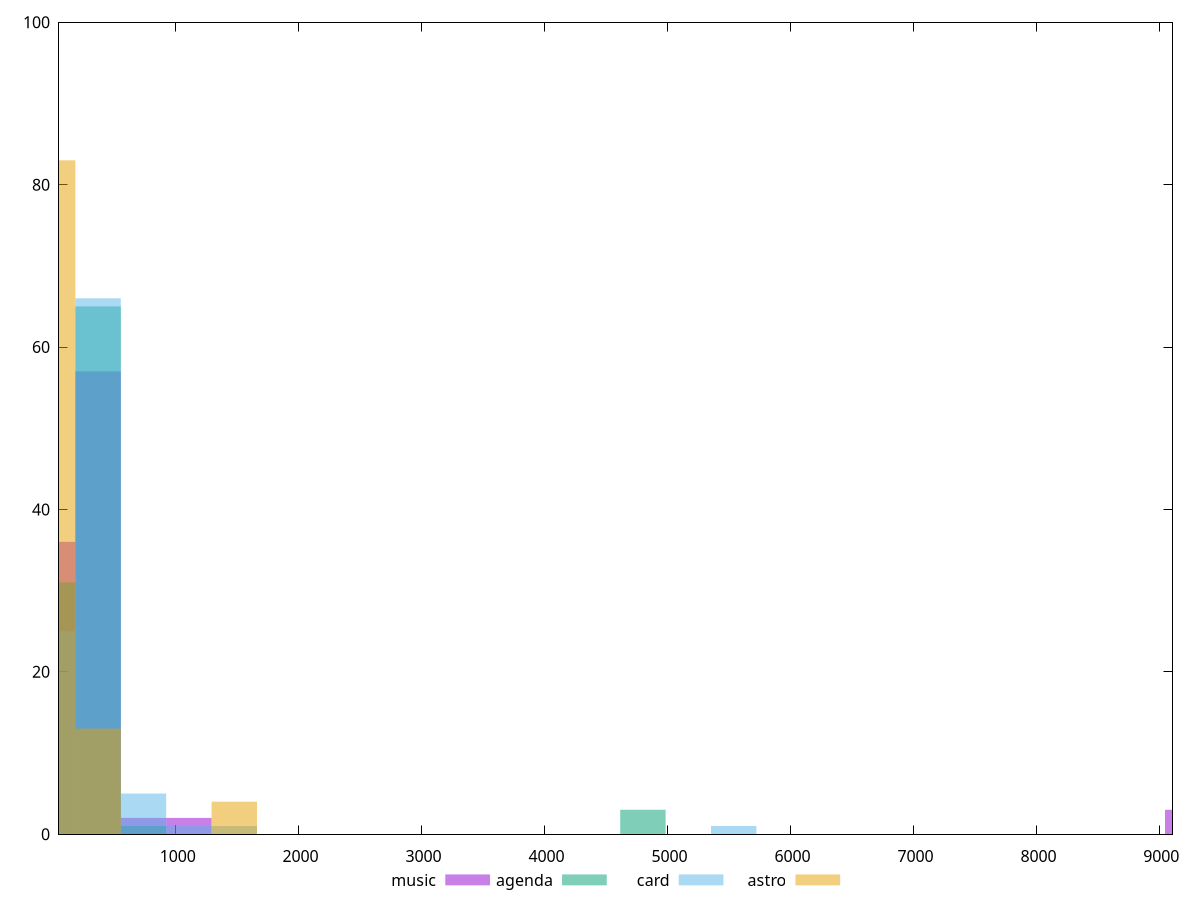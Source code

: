 reset

$music <<EOF
9230.535022292965 3
369.2214008917186 57
0 36
1107.6642026751558 2
738.4428017834372 2
EOF

$agenda <<EOF
4799.878211592341 3
0 31
369.2214008917186 65
738.4428017834372 1
EOF

$card <<EOF
5538.321013375778 1
1476.8856035668744 1
738.4428017834372 5
369.2214008917186 66
0 25
1107.6642026751558 1
EOF

$astro <<EOF
1476.8856035668744 4
369.2214008917186 13
0 83
EOF

set key outside below
set boxwidth 369.2214008917186
set xrange [51.333999999999996:9106.896999999999]
set yrange [0:100]
set trange [0:100]
set style fill transparent solid 0.5 noborder
set terminal svg size 640, 520 enhanced background rgb 'white'
set output "reports/report_00027_2021-02-24T12-40-31.850Z/server-response-time/comparison/histogram/all_raw.svg"

plot $music title "music" with boxes, \
     $agenda title "agenda" with boxes, \
     $card title "card" with boxes, \
     $astro title "astro" with boxes

reset
